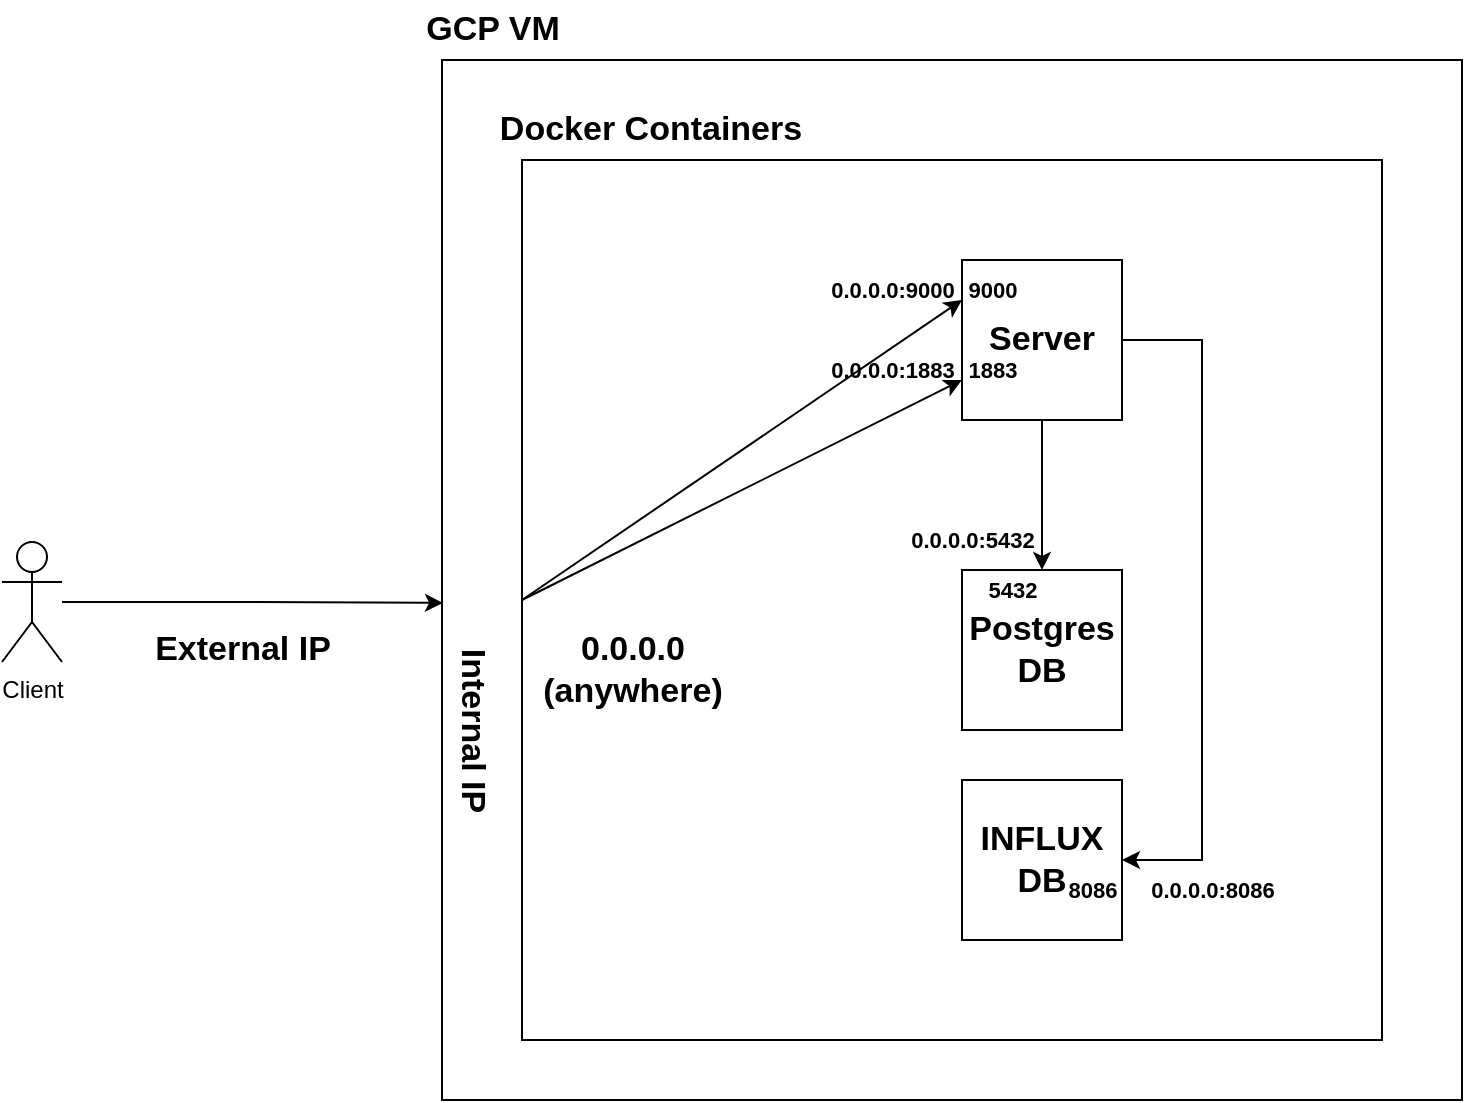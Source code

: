 <mxfile version="21.6.1" type="device">
  <diagram name="Página-1" id="BHd9GB6VXAA50J73urG7">
    <mxGraphModel dx="202" dy="119" grid="1" gridSize="10" guides="1" tooltips="1" connect="1" arrows="1" fold="1" page="1" pageScale="1" pageWidth="827" pageHeight="1169" math="0" shadow="0">
      <root>
        <mxCell id="0" />
        <mxCell id="1" parent="0" />
        <mxCell id="Hji7OQNtt-49n80Js1FE-1" value="" style="rounded=0;whiteSpace=wrap;html=1;" vertex="1" parent="1">
          <mxGeometry x="310" y="240" width="510" height="520" as="geometry" />
        </mxCell>
        <mxCell id="947f9UGQu9Z8l042dj_1-1" value="" style="rounded=0;whiteSpace=wrap;html=1;" parent="1" vertex="1">
          <mxGeometry x="350" y="290" width="430" height="440" as="geometry" />
        </mxCell>
        <mxCell id="947f9UGQu9Z8l042dj_1-2" value="Docker Containers" style="text;html=1;align=center;verticalAlign=middle;resizable=0;points=[];autosize=1;strokeColor=none;fillColor=none;fontSize=17;fontStyle=1" parent="1" vertex="1">
          <mxGeometry x="329" y="260" width="170" height="30" as="geometry" />
        </mxCell>
        <mxCell id="947f9UGQu9Z8l042dj_1-18" style="edgeStyle=orthogonalEdgeStyle;rounded=0;orthogonalLoop=1;jettySize=auto;html=1;" parent="1" source="947f9UGQu9Z8l042dj_1-3" target="947f9UGQu9Z8l042dj_1-5" edge="1">
          <mxGeometry relative="1" as="geometry">
            <Array as="points">
              <mxPoint x="690" y="380" />
              <mxPoint x="690" y="640" />
            </Array>
          </mxGeometry>
        </mxCell>
        <mxCell id="947f9UGQu9Z8l042dj_1-19" style="edgeStyle=orthogonalEdgeStyle;rounded=0;orthogonalLoop=1;jettySize=auto;html=1;" parent="1" source="947f9UGQu9Z8l042dj_1-3" target="947f9UGQu9Z8l042dj_1-4" edge="1">
          <mxGeometry relative="1" as="geometry" />
        </mxCell>
        <mxCell id="947f9UGQu9Z8l042dj_1-3" value="Server" style="whiteSpace=wrap;html=1;aspect=fixed;fontStyle=1;fontSize=17;" parent="1" vertex="1">
          <mxGeometry x="570" y="340" width="80" height="80" as="geometry" />
        </mxCell>
        <mxCell id="947f9UGQu9Z8l042dj_1-4" value="Postgres&lt;br&gt;DB" style="whiteSpace=wrap;html=1;aspect=fixed;fontStyle=1;fontSize=17;" parent="1" vertex="1">
          <mxGeometry x="570" y="495" width="80" height="80" as="geometry" />
        </mxCell>
        <mxCell id="947f9UGQu9Z8l042dj_1-5" value="INFLUX&lt;br&gt;DB" style="whiteSpace=wrap;html=1;aspect=fixed;fontStyle=1;fontSize=17;" parent="1" vertex="1">
          <mxGeometry x="570" y="600" width="80" height="80" as="geometry" />
        </mxCell>
        <mxCell id="947f9UGQu9Z8l042dj_1-7" style="edgeStyle=orthogonalEdgeStyle;rounded=0;orthogonalLoop=1;jettySize=auto;html=1;entryX=0.001;entryY=0.522;entryDx=0;entryDy=0;entryPerimeter=0;" parent="1" source="947f9UGQu9Z8l042dj_1-6" target="Hji7OQNtt-49n80Js1FE-1" edge="1">
          <mxGeometry relative="1" as="geometry">
            <mxPoint x="307" y="510" as="targetPoint" />
          </mxGeometry>
        </mxCell>
        <mxCell id="947f9UGQu9Z8l042dj_1-6" value="Client" style="shape=umlActor;verticalLabelPosition=bottom;verticalAlign=top;html=1;outlineConnect=0;" parent="1" vertex="1">
          <mxGeometry x="90" y="481" width="30" height="60" as="geometry" />
        </mxCell>
        <mxCell id="947f9UGQu9Z8l042dj_1-10" value="External IP" style="text;html=1;align=center;verticalAlign=middle;resizable=0;points=[];autosize=1;strokeColor=none;fillColor=none;fontSize=17;fontStyle=1" parent="1" vertex="1">
          <mxGeometry x="155" y="520" width="110" height="30" as="geometry" />
        </mxCell>
        <mxCell id="947f9UGQu9Z8l042dj_1-13" value="" style="endArrow=classic;html=1;rounded=0;exitX=0;exitY=0.5;exitDx=0;exitDy=0;entryX=0;entryY=0.25;entryDx=0;entryDy=0;" parent="1" source="947f9UGQu9Z8l042dj_1-1" target="947f9UGQu9Z8l042dj_1-3" edge="1">
          <mxGeometry width="50" height="50" relative="1" as="geometry">
            <mxPoint x="250" y="540" as="sourcePoint" />
            <mxPoint x="300" y="490" as="targetPoint" />
          </mxGeometry>
        </mxCell>
        <mxCell id="947f9UGQu9Z8l042dj_1-16" value="" style="endArrow=classic;html=1;rounded=0;exitX=0;exitY=0.5;exitDx=0;exitDy=0;" parent="1" source="947f9UGQu9Z8l042dj_1-1" target="947f9UGQu9Z8l042dj_1-3" edge="1">
          <mxGeometry width="50" height="50" relative="1" as="geometry">
            <mxPoint x="360" y="520" as="sourcePoint" />
            <mxPoint x="580" y="370" as="targetPoint" />
          </mxGeometry>
        </mxCell>
        <mxCell id="947f9UGQu9Z8l042dj_1-20" value="0.0.0.0&lt;br&gt;(anywhere)" style="text;html=1;align=center;verticalAlign=middle;resizable=0;points=[];autosize=1;strokeColor=none;fillColor=none;fontSize=17;fontStyle=1" parent="1" vertex="1">
          <mxGeometry x="350" y="520" width="110" height="50" as="geometry" />
        </mxCell>
        <mxCell id="947f9UGQu9Z8l042dj_1-21" value="0.0.0.0:9000" style="text;html=1;align=center;verticalAlign=middle;resizable=0;points=[];autosize=1;strokeColor=none;fillColor=none;fontSize=11;fontStyle=1" parent="1" vertex="1">
          <mxGeometry x="490" y="340" width="90" height="30" as="geometry" />
        </mxCell>
        <mxCell id="947f9UGQu9Z8l042dj_1-22" value="9000" style="text;html=1;align=center;verticalAlign=middle;resizable=0;points=[];autosize=1;strokeColor=none;fillColor=none;fontSize=11;fontStyle=1" parent="1" vertex="1">
          <mxGeometry x="560" y="340" width="50" height="30" as="geometry" />
        </mxCell>
        <mxCell id="947f9UGQu9Z8l042dj_1-23" value="0.0.0.0:1883" style="text;html=1;align=center;verticalAlign=middle;resizable=0;points=[];autosize=1;strokeColor=none;fillColor=none;fontSize=11;fontStyle=1" parent="1" vertex="1">
          <mxGeometry x="490" y="380" width="90" height="30" as="geometry" />
        </mxCell>
        <mxCell id="947f9UGQu9Z8l042dj_1-24" value="1883" style="text;html=1;align=center;verticalAlign=middle;resizable=0;points=[];autosize=1;strokeColor=none;fillColor=none;fontSize=11;fontStyle=1" parent="1" vertex="1">
          <mxGeometry x="560" y="380" width="50" height="30" as="geometry" />
        </mxCell>
        <mxCell id="947f9UGQu9Z8l042dj_1-25" value="0.0.0.0:5432" style="text;html=1;align=center;verticalAlign=middle;resizable=0;points=[];autosize=1;strokeColor=none;fillColor=none;fontSize=11;fontStyle=1" parent="1" vertex="1">
          <mxGeometry x="530" y="465" width="90" height="30" as="geometry" />
        </mxCell>
        <mxCell id="947f9UGQu9Z8l042dj_1-26" value="5432" style="text;html=1;align=center;verticalAlign=middle;resizable=0;points=[];autosize=1;strokeColor=none;fillColor=none;fontSize=11;fontStyle=1" parent="1" vertex="1">
          <mxGeometry x="570" y="490" width="50" height="30" as="geometry" />
        </mxCell>
        <mxCell id="947f9UGQu9Z8l042dj_1-27" value="0.0.0.0:8086" style="text;html=1;align=center;verticalAlign=middle;resizable=0;points=[];autosize=1;strokeColor=none;fillColor=none;fontSize=11;fontStyle=1" parent="1" vertex="1">
          <mxGeometry x="650" y="640" width="90" height="30" as="geometry" />
        </mxCell>
        <mxCell id="947f9UGQu9Z8l042dj_1-28" value="8086" style="text;html=1;align=center;verticalAlign=middle;resizable=0;points=[];autosize=1;strokeColor=none;fillColor=none;fontSize=11;fontStyle=1" parent="1" vertex="1">
          <mxGeometry x="610" y="640" width="50" height="30" as="geometry" />
        </mxCell>
        <mxCell id="Hji7OQNtt-49n80Js1FE-2" value="GCP VM" style="text;html=1;align=center;verticalAlign=middle;resizable=0;points=[];autosize=1;strokeColor=none;fillColor=none;fontSize=17;fontStyle=1" vertex="1" parent="1">
          <mxGeometry x="290" y="210" width="90" height="30" as="geometry" />
        </mxCell>
        <mxCell id="Hji7OQNtt-49n80Js1FE-3" value="Internal IP" style="text;html=1;align=center;verticalAlign=middle;resizable=0;points=[];autosize=1;strokeColor=none;fillColor=none;fontSize=17;fontStyle=1;rotation=90;" vertex="1" parent="1">
          <mxGeometry x="270" y="560" width="110" height="30" as="geometry" />
        </mxCell>
      </root>
    </mxGraphModel>
  </diagram>
</mxfile>
